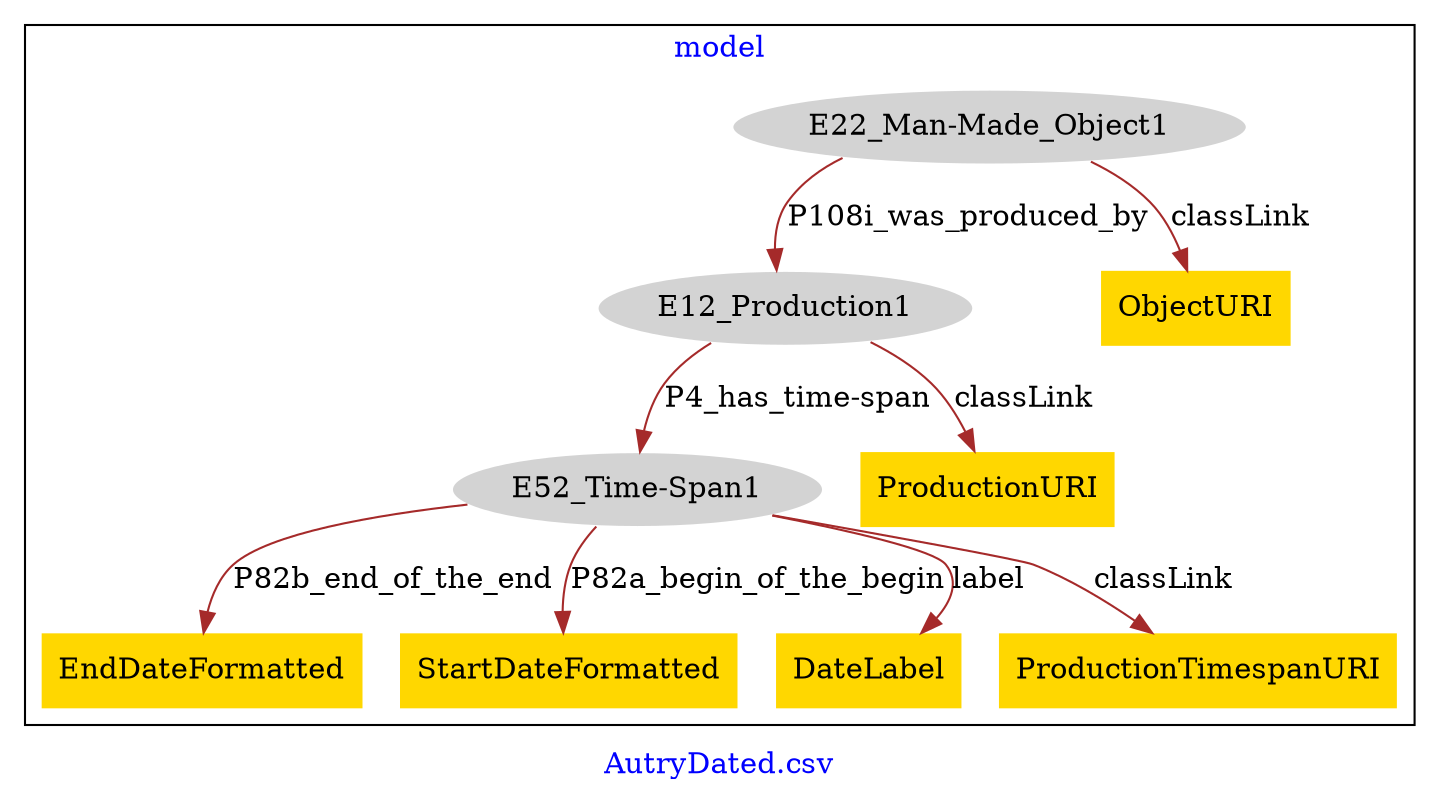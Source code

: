 digraph n0 {
fontcolor="blue"
remincross="true"
label="AutryDated.csv"
subgraph cluster {
label="model"
n2[style="filled",color="white",fillcolor="lightgray",label="E12_Production1"];
n3[style="filled",color="white",fillcolor="lightgray",label="E52_Time-Span1"];
n4[style="filled",color="white",fillcolor="lightgray",label="E22_Man-Made_Object1"];
n5[shape="plaintext",style="filled",fillcolor="gold",label="EndDateFormatted"];
n6[shape="plaintext",style="filled",fillcolor="gold",label="StartDateFormatted"];
n7[shape="plaintext",style="filled",fillcolor="gold",label="DateLabel"];
n8[shape="plaintext",style="filled",fillcolor="gold",label="ProductionURI"];
n9[shape="plaintext",style="filled",fillcolor="gold",label="ObjectURI"];
n10[shape="plaintext",style="filled",fillcolor="gold",label="ProductionTimespanURI"];
}
n2 -> n3[color="brown",fontcolor="black",label="P4_has_time-span"]
n4 -> n2[color="brown",fontcolor="black",label="P108i_was_produced_by"]
n3 -> n5[color="brown",fontcolor="black",label="P82b_end_of_the_end"]
n3 -> n6[color="brown",fontcolor="black",label="P82a_begin_of_the_begin"]
n3 -> n7[color="brown",fontcolor="black",label="label"]
n2 -> n8[color="brown",fontcolor="black",label="classLink"]
n4 -> n9[color="brown",fontcolor="black",label="classLink"]
n3 -> n10[color="brown",fontcolor="black",label="classLink"]
}
